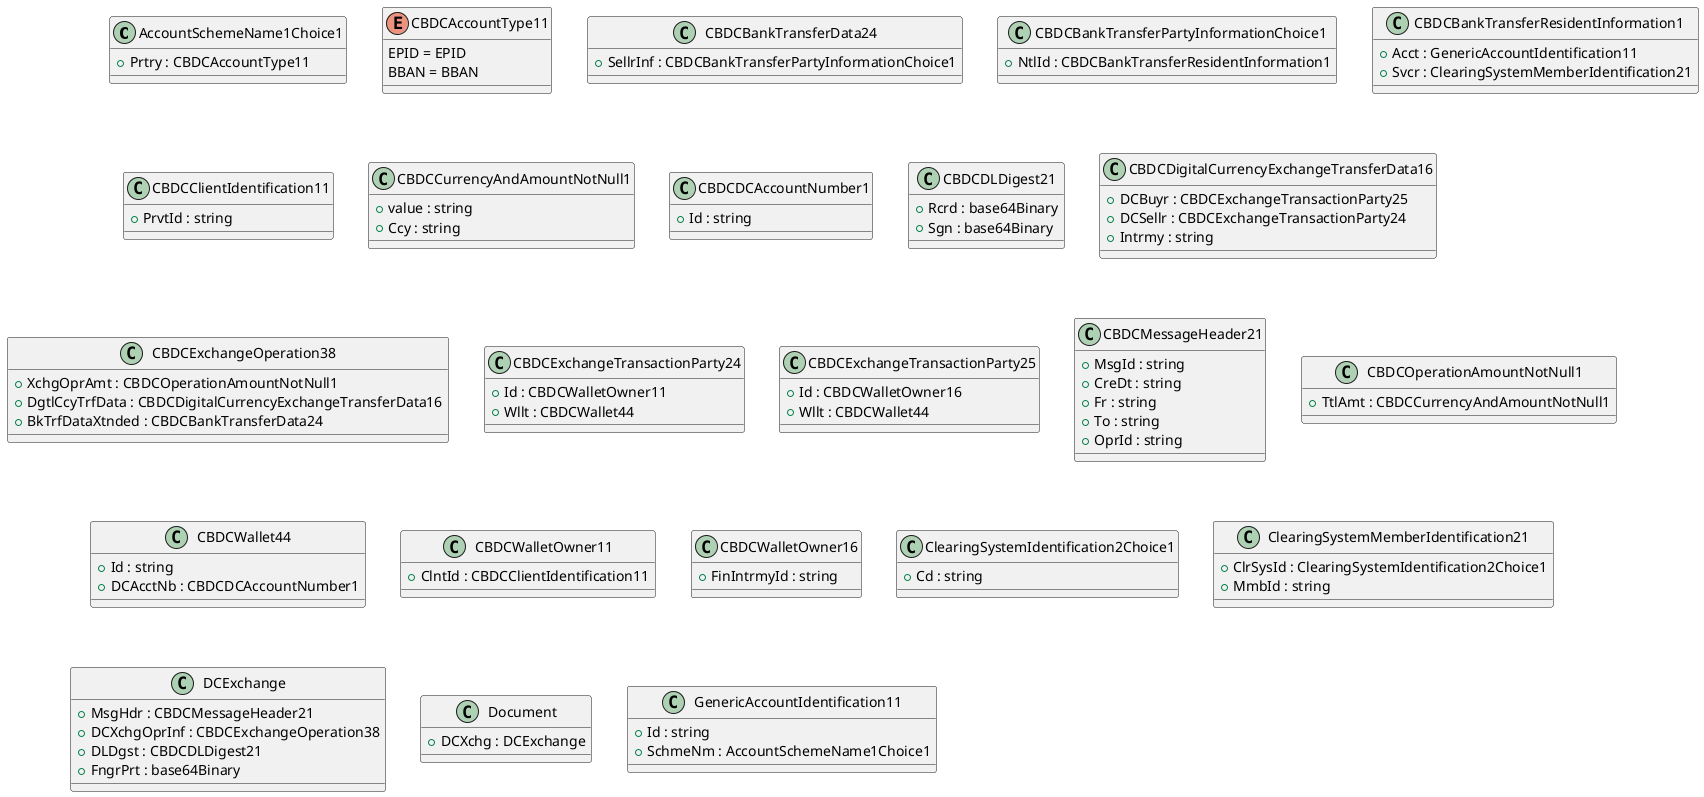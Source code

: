 @startuml

class AccountSchemeName1Choice1 {
    +Prtry : CBDCAccountType11
}
enum CBDCAccountType11 {
    EPID = EPID
    BBAN = BBAN
}
class CBDCBankTransferData24 {
    +SellrInf : CBDCBankTransferPartyInformationChoice1
}
class CBDCBankTransferPartyInformationChoice1 {
    +NtlId : CBDCBankTransferResidentInformation1
}
class CBDCBankTransferResidentInformation1 {
    +Acct : GenericAccountIdentification11
    +Svcr : ClearingSystemMemberIdentification21
}
class CBDCClientIdentification11 {
    +PrvtId : string
}
class CBDCCurrencyAndAmountNotNull1 {
    +value : string
    +Ccy : string
}
class CBDCDCAccountNumber1 {
    +Id : string
}
class CBDCDLDigest21 {
    +Rcrd : base64Binary
    +Sgn : base64Binary
}
class CBDCDigitalCurrencyExchangeTransferData16 {
    +DCBuyr : CBDCExchangeTransactionParty25
    +DCSellr : CBDCExchangeTransactionParty24
    +Intrmy : string
}
class CBDCExchangeOperation38 {
    +XchgOprAmt : CBDCOperationAmountNotNull1
    +DgtlCcyTrfData : CBDCDigitalCurrencyExchangeTransferData16
    +BkTrfDataXtnded : CBDCBankTransferData24
}
class CBDCExchangeTransactionParty24 {
    +Id : CBDCWalletOwner11
    +Wllt : CBDCWallet44
}
class CBDCExchangeTransactionParty25 {
    +Id : CBDCWalletOwner16
    +Wllt : CBDCWallet44
}
class CBDCMessageHeader21 {
    +MsgId : string
    +CreDt : string
    +Fr : string
    +To : string
    +OprId : string
}
class CBDCOperationAmountNotNull1 {
    +TtlAmt : CBDCCurrencyAndAmountNotNull1
}
class CBDCWallet44 {
    +Id : string
    +DCAcctNb : CBDCDCAccountNumber1
}
class CBDCWalletOwner11 {
    +ClntId : CBDCClientIdentification11
}
class CBDCWalletOwner16 {
    +FinIntrmyId : string
}
class ClearingSystemIdentification2Choice1 {
    +Cd : string
}
class ClearingSystemMemberIdentification21 {
    +ClrSysId : ClearingSystemIdentification2Choice1
    +MmbId : string
}
class DCExchange {
    +MsgHdr : CBDCMessageHeader21
    +DCXchgOprInf : CBDCExchangeOperation38
    +DLDgst : CBDCDLDigest21
    +FngrPrt : base64Binary
}
class Document {
    +DCXchg : DCExchange
}
class GenericAccountIdentification11 {
    +Id : string
    +SchmeNm : AccountSchemeName1Choice1
}

@enduml
